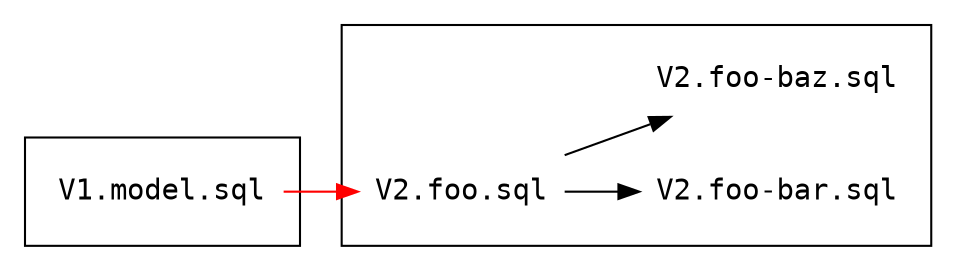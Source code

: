 digraph "Migration Tree 2" {
  rankdir=LR
  node[color=none,shape=rectangle,fontname=Consolas]

  subgraph cluster_v1 {
      model[label="V1.model.sql"]
  }

  subgraph cluster_v2 {
      rank="same";
      foo[label="V2.foo.sql"]
      bar[label="V2.foo-bar.sql"]
      baz[label="V2.foo-baz.sql"]
      foo -> bar
      foo -> baz
  }

  model -> foo[color=red]
}